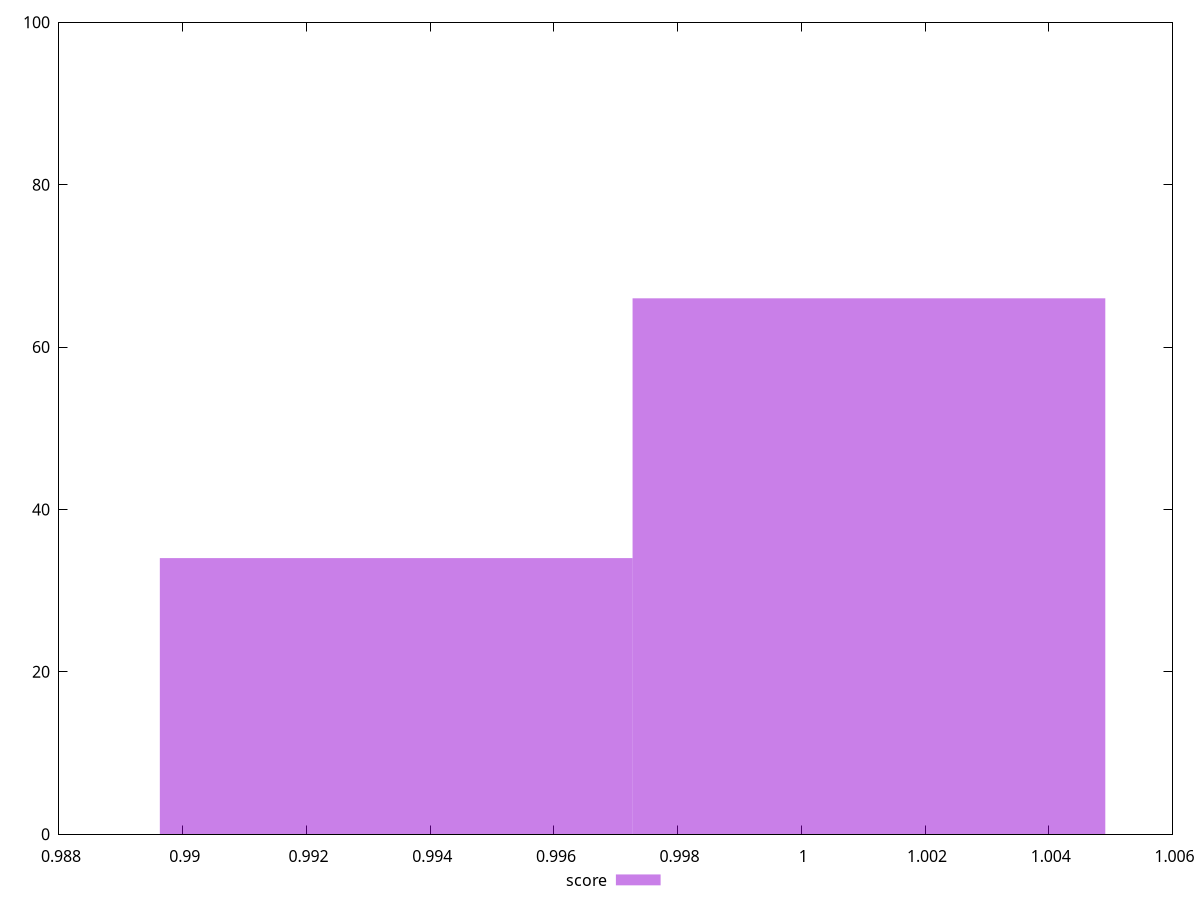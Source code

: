 reset
set terminal svg size 640, 490 enhanced background rgb 'white'
set output "reprap/speed-index/samples/pages+cached+noexternal+nofonts/score/histogram.svg"

$score <<EOF
1.0010928106393988 66
0.9934508807871896 34
EOF

set key outside below
set boxwidth 0.007641929852209151
set yrange [0:100]
set style fill transparent solid 0.5 noborder

plot \
  $score title "score" with boxes, \


reset